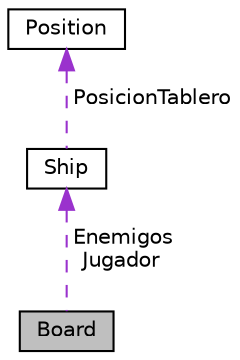 digraph "Board"
{
  edge [fontname="Helvetica",fontsize="10",labelfontname="Helvetica",labelfontsize="10"];
  node [fontname="Helvetica",fontsize="10",shape=record];
  Node1 [label="Board",height=0.2,width=0.4,color="black", fillcolor="grey75", style="filled", fontcolor="black"];
  Node2 -> Node1 [dir="back",color="darkorchid3",fontsize="10",style="dashed",label=" Enemigos\nJugador" ,fontname="Helvetica"];
  Node2 [label="Ship",height=0.2,width=0.4,color="black", fillcolor="white", style="filled",URL="$struct_ship.html"];
  Node3 -> Node2 [dir="back",color="darkorchid3",fontsize="10",style="dashed",label=" PosicionTablero" ,fontname="Helvetica"];
  Node3 [label="Position",height=0.2,width=0.4,color="black", fillcolor="white", style="filled",URL="$struct_position.html"];
}
